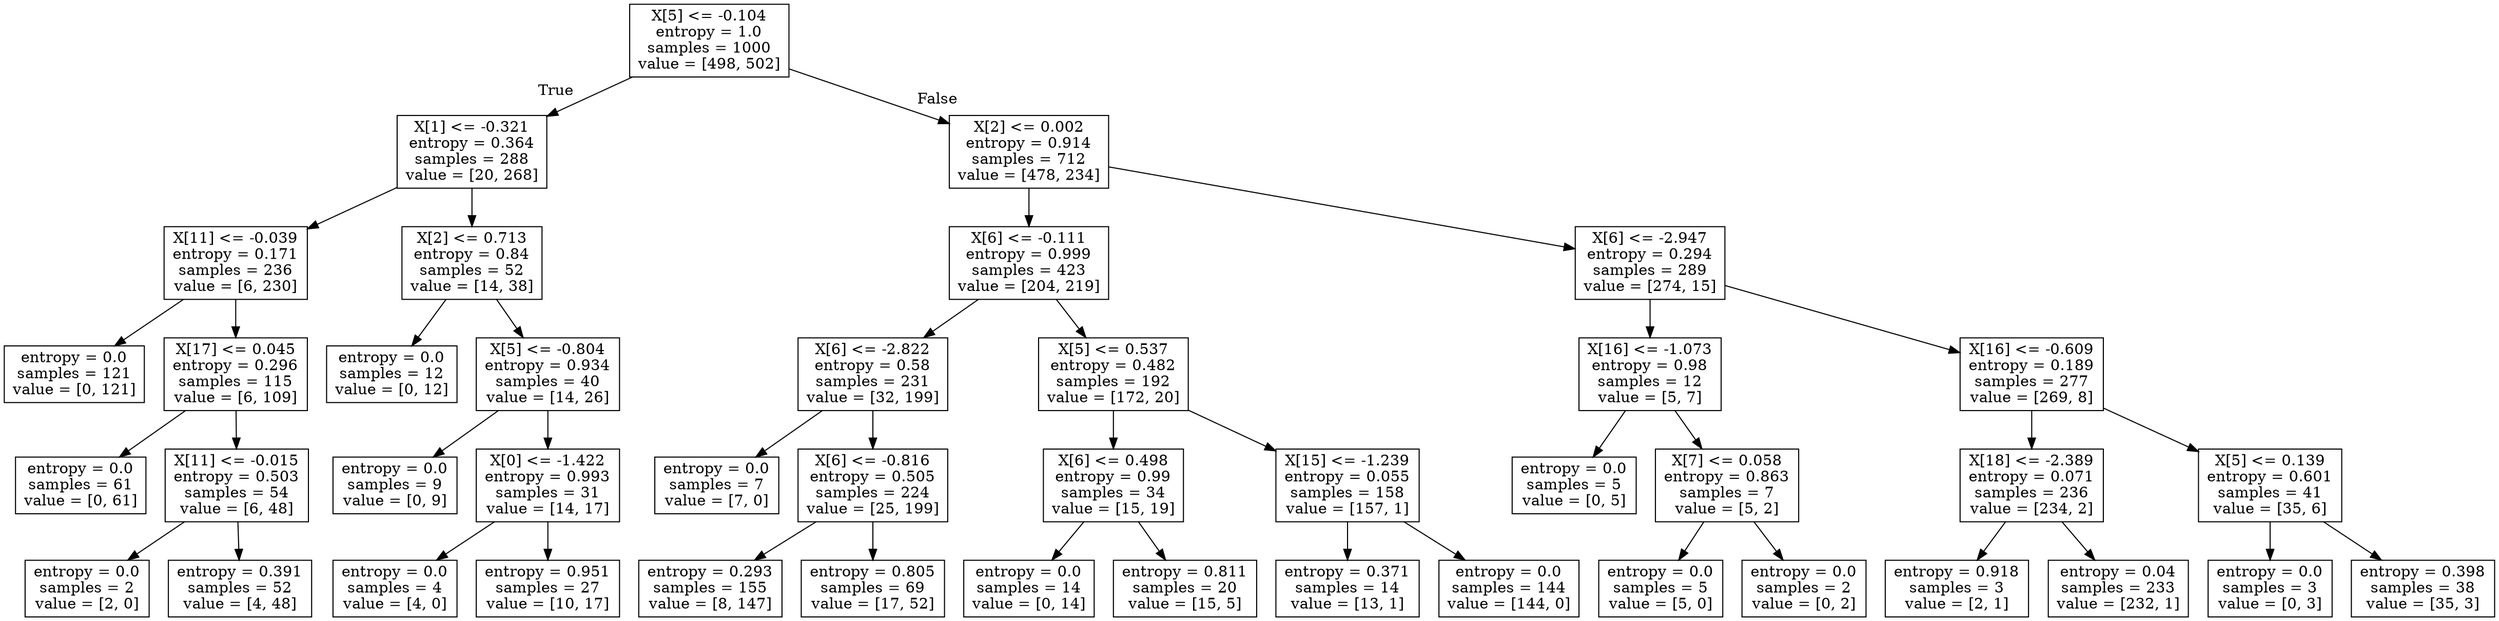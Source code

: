 digraph Tree {
node [shape=box] ;
0 [label="X[5] <= -0.104\nentropy = 1.0\nsamples = 1000\nvalue = [498, 502]"] ;
1 [label="X[1] <= -0.321\nentropy = 0.364\nsamples = 288\nvalue = [20, 268]"] ;
0 -> 1 [labeldistance=2.5, labelangle=45, headlabel="True"] ;
2 [label="X[11] <= -0.039\nentropy = 0.171\nsamples = 236\nvalue = [6, 230]"] ;
1 -> 2 ;
3 [label="entropy = 0.0\nsamples = 121\nvalue = [0, 121]"] ;
2 -> 3 ;
4 [label="X[17] <= 0.045\nentropy = 0.296\nsamples = 115\nvalue = [6, 109]"] ;
2 -> 4 ;
5 [label="entropy = 0.0\nsamples = 61\nvalue = [0, 61]"] ;
4 -> 5 ;
6 [label="X[11] <= -0.015\nentropy = 0.503\nsamples = 54\nvalue = [6, 48]"] ;
4 -> 6 ;
7 [label="entropy = 0.0\nsamples = 2\nvalue = [2, 0]"] ;
6 -> 7 ;
8 [label="entropy = 0.391\nsamples = 52\nvalue = [4, 48]"] ;
6 -> 8 ;
9 [label="X[2] <= 0.713\nentropy = 0.84\nsamples = 52\nvalue = [14, 38]"] ;
1 -> 9 ;
10 [label="entropy = 0.0\nsamples = 12\nvalue = [0, 12]"] ;
9 -> 10 ;
11 [label="X[5] <= -0.804\nentropy = 0.934\nsamples = 40\nvalue = [14, 26]"] ;
9 -> 11 ;
12 [label="entropy = 0.0\nsamples = 9\nvalue = [0, 9]"] ;
11 -> 12 ;
13 [label="X[0] <= -1.422\nentropy = 0.993\nsamples = 31\nvalue = [14, 17]"] ;
11 -> 13 ;
14 [label="entropy = 0.0\nsamples = 4\nvalue = [4, 0]"] ;
13 -> 14 ;
15 [label="entropy = 0.951\nsamples = 27\nvalue = [10, 17]"] ;
13 -> 15 ;
16 [label="X[2] <= 0.002\nentropy = 0.914\nsamples = 712\nvalue = [478, 234]"] ;
0 -> 16 [labeldistance=2.5, labelangle=-45, headlabel="False"] ;
17 [label="X[6] <= -0.111\nentropy = 0.999\nsamples = 423\nvalue = [204, 219]"] ;
16 -> 17 ;
18 [label="X[6] <= -2.822\nentropy = 0.58\nsamples = 231\nvalue = [32, 199]"] ;
17 -> 18 ;
19 [label="entropy = 0.0\nsamples = 7\nvalue = [7, 0]"] ;
18 -> 19 ;
20 [label="X[6] <= -0.816\nentropy = 0.505\nsamples = 224\nvalue = [25, 199]"] ;
18 -> 20 ;
21 [label="entropy = 0.293\nsamples = 155\nvalue = [8, 147]"] ;
20 -> 21 ;
22 [label="entropy = 0.805\nsamples = 69\nvalue = [17, 52]"] ;
20 -> 22 ;
23 [label="X[5] <= 0.537\nentropy = 0.482\nsamples = 192\nvalue = [172, 20]"] ;
17 -> 23 ;
24 [label="X[6] <= 0.498\nentropy = 0.99\nsamples = 34\nvalue = [15, 19]"] ;
23 -> 24 ;
25 [label="entropy = 0.0\nsamples = 14\nvalue = [0, 14]"] ;
24 -> 25 ;
26 [label="entropy = 0.811\nsamples = 20\nvalue = [15, 5]"] ;
24 -> 26 ;
27 [label="X[15] <= -1.239\nentropy = 0.055\nsamples = 158\nvalue = [157, 1]"] ;
23 -> 27 ;
28 [label="entropy = 0.371\nsamples = 14\nvalue = [13, 1]"] ;
27 -> 28 ;
29 [label="entropy = 0.0\nsamples = 144\nvalue = [144, 0]"] ;
27 -> 29 ;
30 [label="X[6] <= -2.947\nentropy = 0.294\nsamples = 289\nvalue = [274, 15]"] ;
16 -> 30 ;
31 [label="X[16] <= -1.073\nentropy = 0.98\nsamples = 12\nvalue = [5, 7]"] ;
30 -> 31 ;
32 [label="entropy = 0.0\nsamples = 5\nvalue = [0, 5]"] ;
31 -> 32 ;
33 [label="X[7] <= 0.058\nentropy = 0.863\nsamples = 7\nvalue = [5, 2]"] ;
31 -> 33 ;
34 [label="entropy = 0.0\nsamples = 5\nvalue = [5, 0]"] ;
33 -> 34 ;
35 [label="entropy = 0.0\nsamples = 2\nvalue = [0, 2]"] ;
33 -> 35 ;
36 [label="X[16] <= -0.609\nentropy = 0.189\nsamples = 277\nvalue = [269, 8]"] ;
30 -> 36 ;
37 [label="X[18] <= -2.389\nentropy = 0.071\nsamples = 236\nvalue = [234, 2]"] ;
36 -> 37 ;
38 [label="entropy = 0.918\nsamples = 3\nvalue = [2, 1]"] ;
37 -> 38 ;
39 [label="entropy = 0.04\nsamples = 233\nvalue = [232, 1]"] ;
37 -> 39 ;
40 [label="X[5] <= 0.139\nentropy = 0.601\nsamples = 41\nvalue = [35, 6]"] ;
36 -> 40 ;
41 [label="entropy = 0.0\nsamples = 3\nvalue = [0, 3]"] ;
40 -> 41 ;
42 [label="entropy = 0.398\nsamples = 38\nvalue = [35, 3]"] ;
40 -> 42 ;
}